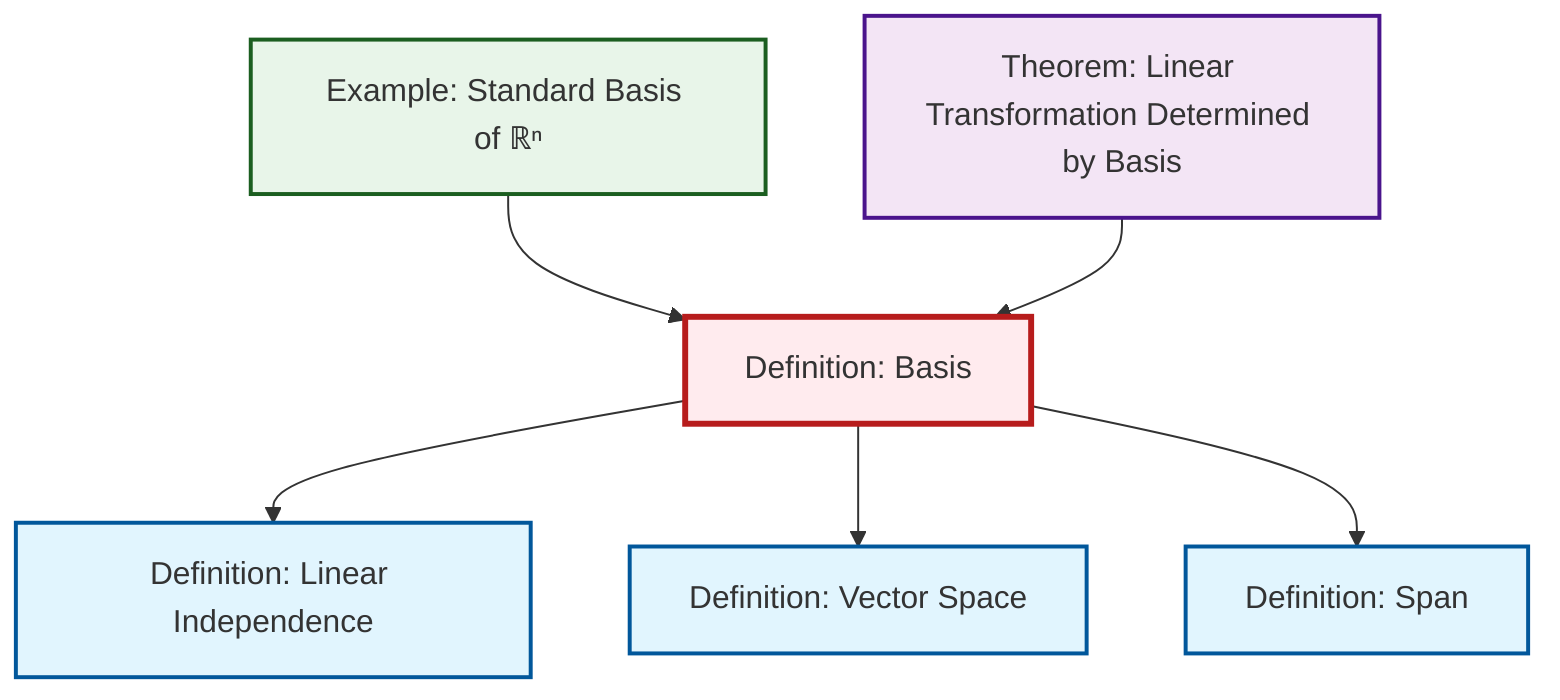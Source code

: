 graph TD
    classDef definition fill:#e1f5fe,stroke:#01579b,stroke-width:2px
    classDef theorem fill:#f3e5f5,stroke:#4a148c,stroke-width:2px
    classDef axiom fill:#fff3e0,stroke:#e65100,stroke-width:2px
    classDef example fill:#e8f5e9,stroke:#1b5e20,stroke-width:2px
    classDef current fill:#ffebee,stroke:#b71c1c,stroke-width:3px
    thm-linear-transformation-basis["Theorem: Linear Transformation Determined by Basis"]:::theorem
    def-vector-space["Definition: Vector Space"]:::definition
    def-linear-independence["Definition: Linear Independence"]:::definition
    def-span["Definition: Span"]:::definition
    def-basis["Definition: Basis"]:::definition
    ex-standard-basis-rn["Example: Standard Basis of ℝⁿ"]:::example
    def-basis --> def-linear-independence
    ex-standard-basis-rn --> def-basis
    def-basis --> def-vector-space
    thm-linear-transformation-basis --> def-basis
    def-basis --> def-span
    class def-basis current